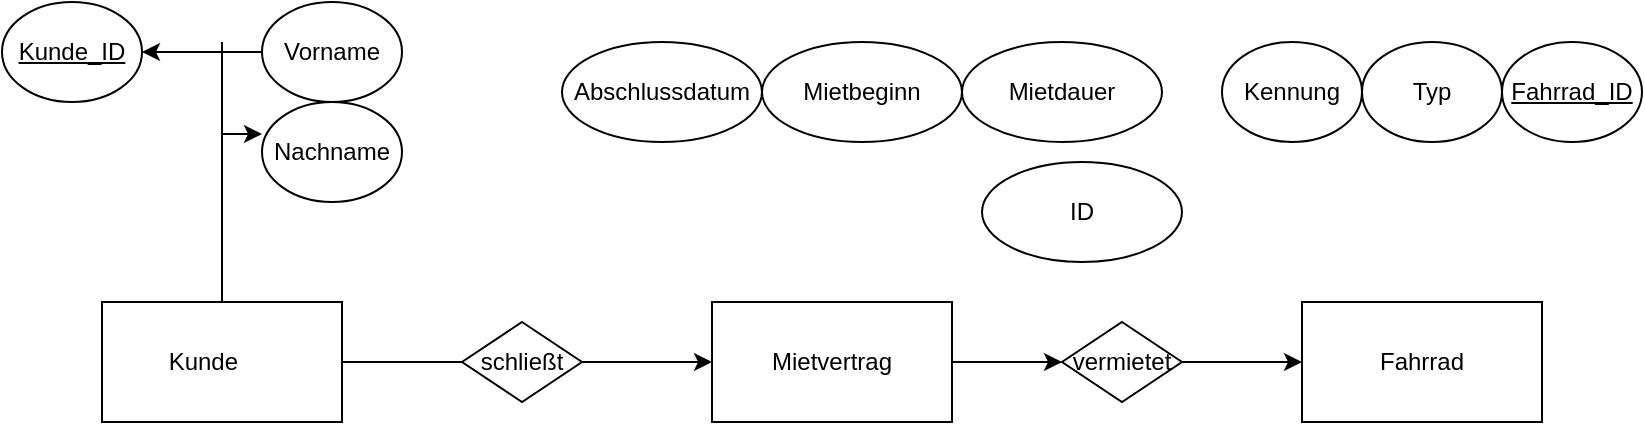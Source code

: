 <mxfile version="24.2.2" type="github">
  <diagram id="R2lEEEUBdFMjLlhIrx00" name="Page-1">
    <mxGraphModel dx="1434" dy="726" grid="1" gridSize="10" guides="1" tooltips="1" connect="1" arrows="1" fold="1" page="1" pageScale="1" pageWidth="850" pageHeight="1100" math="0" shadow="0" extFonts="Permanent Marker^https://fonts.googleapis.com/css?family=Permanent+Marker">
      <root>
        <mxCell id="0" />
        <mxCell id="1" parent="0" />
        <mxCell id="r2NF2DRlFor9Ijc8nDzg-21" value="Kunde&lt;span style=&quot;white-space: pre;&quot;&gt;&#x9;&lt;/span&gt;" style="rounded=0;whiteSpace=wrap;html=1;" vertex="1" parent="1">
          <mxGeometry x="60" y="360" width="120" height="60" as="geometry" />
        </mxCell>
        <mxCell id="r2NF2DRlFor9Ijc8nDzg-45" style="edgeStyle=orthogonalEdgeStyle;rounded=0;orthogonalLoop=1;jettySize=auto;html=1;exitX=1;exitY=0.5;exitDx=0;exitDy=0;entryX=0;entryY=0.5;entryDx=0;entryDy=0;" edge="1" parent="1" source="r2NF2DRlFor9Ijc8nDzg-22" target="r2NF2DRlFor9Ijc8nDzg-42">
          <mxGeometry relative="1" as="geometry" />
        </mxCell>
        <mxCell id="r2NF2DRlFor9Ijc8nDzg-22" value="Mietvertrag" style="rounded=0;whiteSpace=wrap;html=1;" vertex="1" parent="1">
          <mxGeometry x="365" y="360" width="120" height="60" as="geometry" />
        </mxCell>
        <mxCell id="r2NF2DRlFor9Ijc8nDzg-40" style="edgeStyle=orthogonalEdgeStyle;rounded=0;orthogonalLoop=1;jettySize=auto;html=1;entryX=1;entryY=0.5;entryDx=0;entryDy=0;" edge="1" parent="1" source="r2NF2DRlFor9Ijc8nDzg-23" target="r2NF2DRlFor9Ijc8nDzg-25">
          <mxGeometry relative="1" as="geometry" />
        </mxCell>
        <mxCell id="r2NF2DRlFor9Ijc8nDzg-23" value="Vorname" style="ellipse;whiteSpace=wrap;html=1;" vertex="1" parent="1">
          <mxGeometry x="140" y="210" width="70" height="50" as="geometry" />
        </mxCell>
        <mxCell id="r2NF2DRlFor9Ijc8nDzg-24" value="Nachname" style="ellipse;whiteSpace=wrap;html=1;" vertex="1" parent="1">
          <mxGeometry x="140" y="260" width="70" height="50" as="geometry" />
        </mxCell>
        <mxCell id="r2NF2DRlFor9Ijc8nDzg-25" value="&lt;u&gt;Kunde_ID&lt;/u&gt;" style="ellipse;whiteSpace=wrap;html=1;" vertex="1" parent="1">
          <mxGeometry x="10" y="210" width="70" height="50" as="geometry" />
        </mxCell>
        <mxCell id="r2NF2DRlFor9Ijc8nDzg-26" value="Abschlussdatum" style="ellipse;whiteSpace=wrap;html=1;" vertex="1" parent="1">
          <mxGeometry x="290" y="230" width="100" height="50" as="geometry" />
        </mxCell>
        <mxCell id="r2NF2DRlFor9Ijc8nDzg-27" value="Mietbeginn" style="ellipse;whiteSpace=wrap;html=1;" vertex="1" parent="1">
          <mxGeometry x="390" y="230" width="100" height="50" as="geometry" />
        </mxCell>
        <mxCell id="r2NF2DRlFor9Ijc8nDzg-28" value="Mietdauer" style="ellipse;whiteSpace=wrap;html=1;" vertex="1" parent="1">
          <mxGeometry x="490" y="230" width="100" height="50" as="geometry" />
        </mxCell>
        <mxCell id="r2NF2DRlFor9Ijc8nDzg-29" value="Fahrrad" style="rounded=0;whiteSpace=wrap;html=1;" vertex="1" parent="1">
          <mxGeometry x="660" y="360" width="120" height="60" as="geometry" />
        </mxCell>
        <mxCell id="r2NF2DRlFor9Ijc8nDzg-30" value="Kennung" style="ellipse;whiteSpace=wrap;html=1;" vertex="1" parent="1">
          <mxGeometry x="620" y="230" width="70" height="50" as="geometry" />
        </mxCell>
        <mxCell id="r2NF2DRlFor9Ijc8nDzg-31" value="Typ" style="ellipse;whiteSpace=wrap;html=1;" vertex="1" parent="1">
          <mxGeometry x="690" y="230" width="70" height="50" as="geometry" />
        </mxCell>
        <mxCell id="r2NF2DRlFor9Ijc8nDzg-32" value="&lt;u&gt;Fahrrad_ID&lt;/u&gt;" style="ellipse;whiteSpace=wrap;html=1;" vertex="1" parent="1">
          <mxGeometry x="760" y="230" width="70" height="50" as="geometry" />
        </mxCell>
        <mxCell id="r2NF2DRlFor9Ijc8nDzg-34" value="ID" style="ellipse;whiteSpace=wrap;html=1;" vertex="1" parent="1">
          <mxGeometry x="500" y="290" width="100" height="50" as="geometry" />
        </mxCell>
        <mxCell id="r2NF2DRlFor9Ijc8nDzg-35" style="edgeStyle=orthogonalEdgeStyle;rounded=0;orthogonalLoop=1;jettySize=auto;html=1;exitX=0.5;exitY=0;exitDx=0;exitDy=0;entryX=0;entryY=0.32;entryDx=0;entryDy=0;entryPerimeter=0;" edge="1" parent="1" source="r2NF2DRlFor9Ijc8nDzg-21" target="r2NF2DRlFor9Ijc8nDzg-24">
          <mxGeometry relative="1" as="geometry">
            <Array as="points">
              <mxPoint x="120" y="276" />
            </Array>
          </mxGeometry>
        </mxCell>
        <mxCell id="r2NF2DRlFor9Ijc8nDzg-37" value="" style="endArrow=none;html=1;rounded=0;" edge="1" parent="1">
          <mxGeometry width="50" height="50" relative="1" as="geometry">
            <mxPoint x="120" y="280" as="sourcePoint" />
            <mxPoint x="120" y="230" as="targetPoint" />
          </mxGeometry>
        </mxCell>
        <mxCell id="r2NF2DRlFor9Ijc8nDzg-44" style="edgeStyle=orthogonalEdgeStyle;rounded=0;orthogonalLoop=1;jettySize=auto;html=1;exitX=1;exitY=0.5;exitDx=0;exitDy=0;entryX=0;entryY=0.5;entryDx=0;entryDy=0;" edge="1" parent="1" source="r2NF2DRlFor9Ijc8nDzg-41" target="r2NF2DRlFor9Ijc8nDzg-22">
          <mxGeometry relative="1" as="geometry" />
        </mxCell>
        <mxCell id="r2NF2DRlFor9Ijc8nDzg-41" value="schließt" style="rhombus;whiteSpace=wrap;html=1;" vertex="1" parent="1">
          <mxGeometry x="240" y="370" width="60" height="40" as="geometry" />
        </mxCell>
        <mxCell id="r2NF2DRlFor9Ijc8nDzg-46" style="edgeStyle=orthogonalEdgeStyle;rounded=0;orthogonalLoop=1;jettySize=auto;html=1;exitX=1;exitY=0.5;exitDx=0;exitDy=0;entryX=0;entryY=0.5;entryDx=0;entryDy=0;" edge="1" parent="1" source="r2NF2DRlFor9Ijc8nDzg-42" target="r2NF2DRlFor9Ijc8nDzg-29">
          <mxGeometry relative="1" as="geometry" />
        </mxCell>
        <mxCell id="r2NF2DRlFor9Ijc8nDzg-42" value="vermietet" style="rhombus;whiteSpace=wrap;html=1;" vertex="1" parent="1">
          <mxGeometry x="540" y="370" width="60" height="40" as="geometry" />
        </mxCell>
        <mxCell id="r2NF2DRlFor9Ijc8nDzg-43" value="" style="endArrow=none;html=1;rounded=0;entryX=0;entryY=0.5;entryDx=0;entryDy=0;exitX=1;exitY=0.5;exitDx=0;exitDy=0;" edge="1" parent="1" source="r2NF2DRlFor9Ijc8nDzg-21" target="r2NF2DRlFor9Ijc8nDzg-41">
          <mxGeometry width="50" height="50" relative="1" as="geometry">
            <mxPoint x="180" y="400" as="sourcePoint" />
            <mxPoint x="230" y="350" as="targetPoint" />
          </mxGeometry>
        </mxCell>
      </root>
    </mxGraphModel>
  </diagram>
</mxfile>
